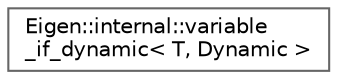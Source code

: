 digraph "类继承关系图"
{
 // LATEX_PDF_SIZE
  bgcolor="transparent";
  edge [fontname=Helvetica,fontsize=10,labelfontname=Helvetica,labelfontsize=10];
  node [fontname=Helvetica,fontsize=10,shape=box,height=0.2,width=0.4];
  rankdir="LR";
  Node0 [id="Node000000",label="Eigen::internal::variable\l_if_dynamic\< T, Dynamic \>",height=0.2,width=0.4,color="grey40", fillcolor="white", style="filled",URL="$class_eigen_1_1internal_1_1variable__if__dynamic_3_01_t_00_01_dynamic_01_4.html",tooltip=" "];
}
